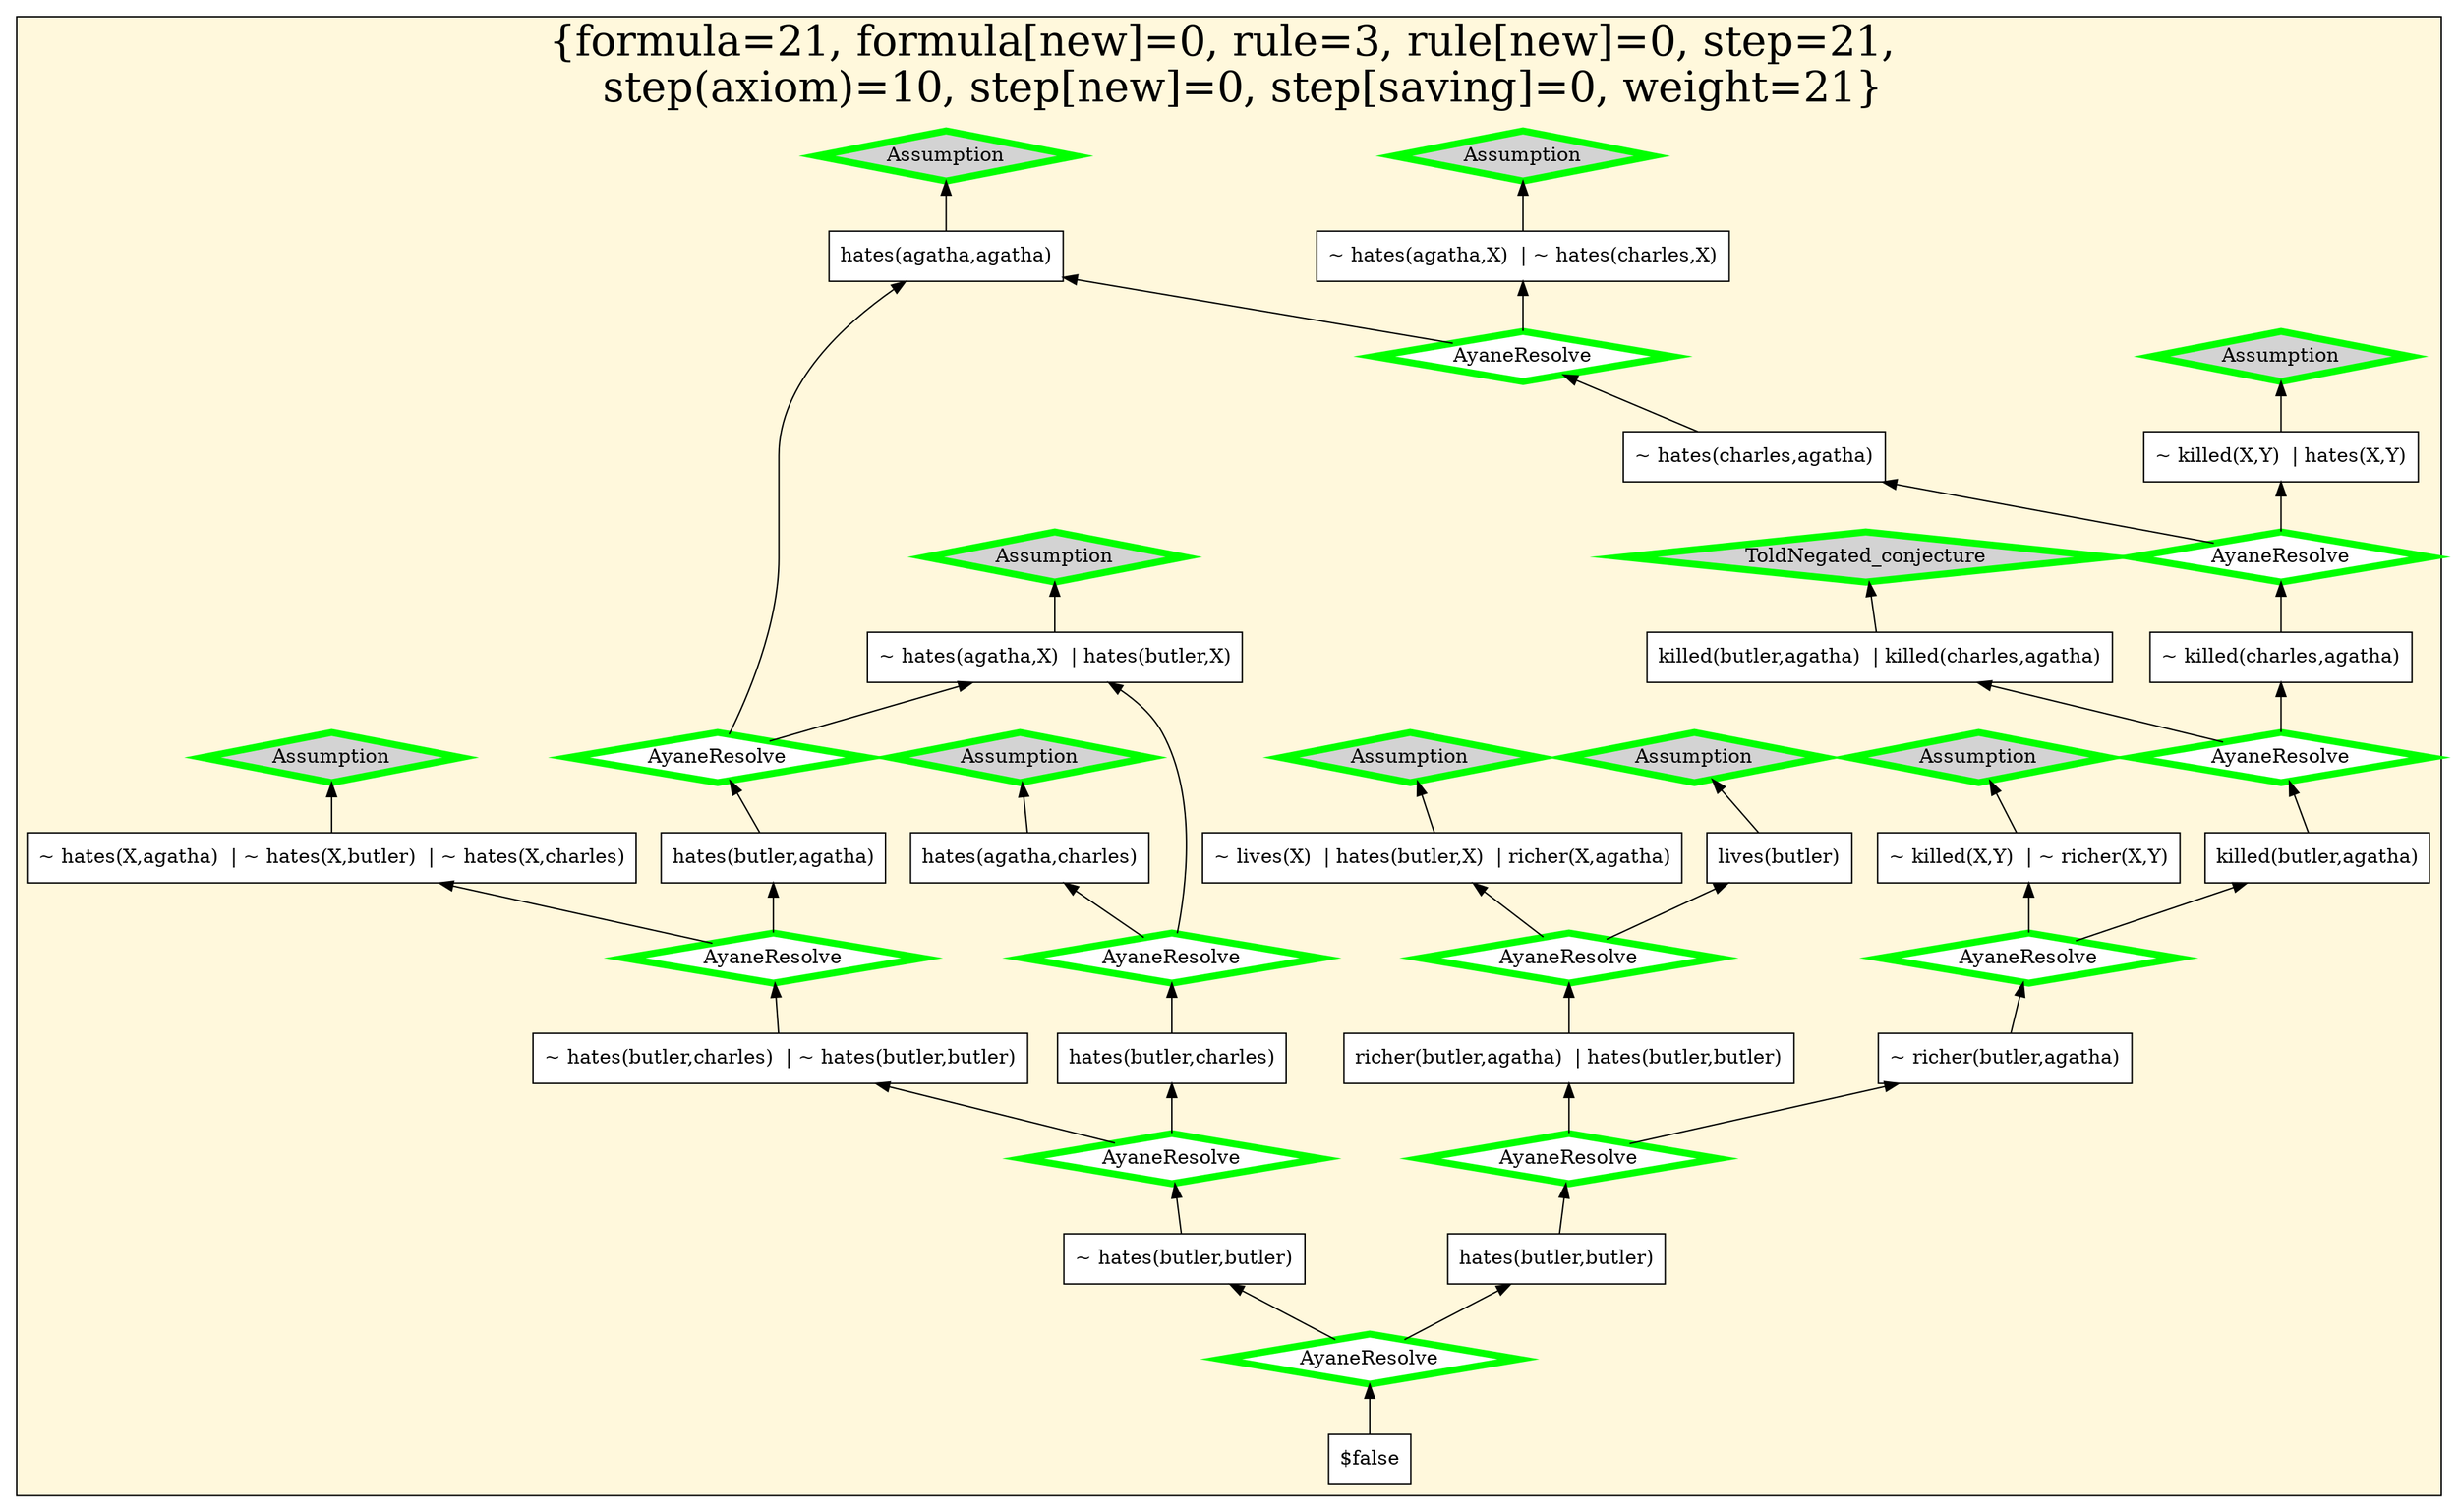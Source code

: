 digraph g 
{ rankdir=BT;
   
  "x_629" [ URL="http://inference-web.org/proofs/tptp/Solutions/PUZ/PUZ001-1/Ayane---1.1/answer.owl#ns_butler_hates_poor_conclusion" color="black" shape="box" label="~ lives(X)  | hates(butler,X)  | richer(X,agatha)" fillcolor="white" style="filled"  ];
  "x_565" [ URL="http://inference-web.org/proofs/tptp/Solutions/PUZ/PUZ001-1/Ayane---1.1/answer.owl#ns_13_conclusion" color="black" shape="box" label="~ hates(charles,agatha)" fillcolor="white" style="filled"  ];
  "x_546" [ URL="http://inference-web.org/proofs/tptp/Solutions/PUZ/PUZ001-1/Ayane---1.1/answer.owl#ns_prove_neither_charles_nor_butler_did_it_conclusion" color="black" shape="box" label="killed(butler,agatha)  | killed(charles,agatha)" fillcolor="white" style="filled"  ];
  "x_619" [ URL="http://inference-web.org/proofs/tptp/Solutions/PUZ/PUZ001-1/Ayane---1.1/answer.owl#ns_22_conclusion" color="black" shape="box" label="richer(butler,agatha)  | hates(butler,butler)" fillcolor="white" style="filled"  ];
  "x_526" [ URL="http://inference-web.org/proofs/tptp/Solutions/PUZ/PUZ001-1/Ayane---1.1/answer.owl#ns_butler_conclusion" color="black" shape="box" label="lives(butler)" fillcolor="white" style="filled"  ];
  "x_541" [ URL="http://inference-web.org/proofs/tptp/Solutions/PUZ/PUZ001-1/Ayane---1.1/answer.owl#ns_27_conclusion" color="black" shape="box" label="~ hates(butler,butler)" fillcolor="white" style="filled"  ];
  "x_590" [ URL="http://inference-web.org/proofs/tptp/Solutions/PUZ/PUZ001-1/Ayane---1.1/answer.owl#ns_no_one_hates_everyone_conclusion" color="black" shape="box" label="~ hates(X,agatha)  | ~ hates(X,butler)  | ~ hates(X,charles)" fillcolor="white" style="filled"  ];
  "x_606" [ URL="http://inference-web.org/proofs/tptp/Solutions/PUZ/PUZ001-1/Ayane---1.1/answer.owl#ns_agatha_hates_agatha_conclusion" color="black" shape="box" label="hates(agatha,agatha)" fillcolor="white" style="filled"  ];
  "x_591" [ URL="http://inference-web.org/proofs/tptp/Solutions/PUZ/PUZ001-1/Ayane---1.1/answer.owl#ns_killer_hates_victim_conclusion" color="black" shape="box" label="~ killed(X,Y)  | hates(X,Y)" fillcolor="white" style="filled"  ];
  "x_577" [ URL="http://inference-web.org/proofs/tptp/Solutions/PUZ/PUZ001-1/Ayane---1.1/answer.owl#ns_agatha_hates_charles_conclusion" color="black" shape="box" label="hates(agatha,charles)" fillcolor="white" style="filled"  ];
  "x_529" [ URL="http://inference-web.org/proofs/tptp/Solutions/PUZ/PUZ001-1/Ayane---1.1/answer.owl#ns_26_conclusion" color="black" shape="box" label="~ hates(butler,charles)  | ~ hates(butler,butler)" fillcolor="white" style="filled"  ];
  "x_571" [ URL="http://inference-web.org/proofs/tptp/Solutions/PUZ/PUZ001-1/Ayane---1.1/answer.owl#ns_16_conclusion" color="black" shape="box" label="~ killed(charles,agatha)" fillcolor="white" style="filled"  ];
  "x_559" [ URL="http://inference-web.org/proofs/tptp/Solutions/PUZ/PUZ001-1/Ayane---1.1/answer.owl#ns_poorer_killer_conclusion" color="black" shape="box" label="~ killed(X,Y)  | ~ richer(X,Y)" fillcolor="white" style="filled"  ];
  "x_531" [ URL="http://inference-web.org/proofs/tptp/Solutions/PUZ/PUZ001-1/Ayane---1.1/answer.owl#ns_different_hates_conclusion" color="black" shape="box" label="~ hates(agatha,X)  | ~ hates(charles,X)" fillcolor="white" style="filled"  ];
  "x_532" [ URL="http://inference-web.org/proofs/tptp/Solutions/PUZ/PUZ001-1/Ayane---1.1/answer.owl#ns_23_conclusion" color="black" shape="box" label="hates(butler,butler)" fillcolor="white" style="filled"  ];
  "x_625" [ URL="http://inference-web.org/proofs/tptp/Solutions/PUZ/PUZ001-1/Ayane---1.1/answer.owl#ns_28_conclusion" color="black" shape="box" label="$false" fillcolor="white" style="filled"  ];
  "x_593" [ URL="http://inference-web.org/proofs/tptp/Solutions/PUZ/PUZ001-1/Ayane---1.1/answer.owl#ns_14_conclusion" color="black" shape="box" label="hates(butler,agatha)" fillcolor="white" style="filled"  ];
  "x_561" [ URL="http://inference-web.org/proofs/tptp/Solutions/PUZ/PUZ001-1/Ayane---1.1/answer.owl#ns_20_conclusion" color="black" shape="box" label="~ richer(butler,agatha)" fillcolor="white" style="filled"  ];
  "x_611" [ URL="http://inference-web.org/proofs/tptp/Solutions/PUZ/PUZ001-1/Ayane---1.1/answer.owl#ns_18_conclusion" color="black" shape="box" label="killed(butler,agatha)" fillcolor="white" style="filled"  ];
  "x_618" [ URL="http://inference-web.org/proofs/tptp/Solutions/PUZ/PUZ001-1/Ayane---1.1/answer.owl#ns_15_conclusion" color="black" shape="box" label="hates(butler,charles)" fillcolor="white" style="filled"  ];
  "x_579" [ URL="http://inference-web.org/proofs/tptp/Solutions/PUZ/PUZ001-1/Ayane---1.1/answer.owl#ns_same_hates_conclusion" color="black" shape="box" label="~ hates(agatha,X)  | hates(butler,X)" fillcolor="white" style="filled"  ];
  "-730878d3:1242cd2a1f5:-76b5" [ URL="http://browser.inference-web.org/iwbrowser/BrowseNodeSet?url=http%3A%2F%2Finference-web.org%2Fproofs%2Ftptp%2FSolutions%2FPUZ%2FPUZ001-1%2FAyane---1.1%2Fanswer.owl%23ns_18" color="green" shape="diamond" label="AyaneResolve" fillcolor="white" style="filled" penwidth="5"  ];
  "x_611" -> "-730878d3:1242cd2a1f5:-76b5";
  "-730878d3:1242cd2a1f5:-76b5" -> "x_546";
  "-730878d3:1242cd2a1f5:-76b5" -> "x_571";
  "-730878d3:1242cd2a1f5:-76a0" [ URL="http://browser.inference-web.org/iwbrowser/BrowseNodeSet?url=http%3A%2F%2Finference-web.org%2Fproofs%2Ftptp%2FSolutions%2FPUZ%2FPUZ001-1%2FAyane---1.1%2Fanswer.owl%23ns_22" color="green" shape="diamond" label="AyaneResolve" fillcolor="white" style="filled" penwidth="5"  ];
  "x_619" -> "-730878d3:1242cd2a1f5:-76a0";
  "-730878d3:1242cd2a1f5:-76a0" -> "x_526";
  "-730878d3:1242cd2a1f5:-76a0" -> "x_629";
  "-730878d3:1242cd2a1f5:-768e" [ URL="http://browser.inference-web.org/iwbrowser/BrowseNodeSet?url=http%3A%2F%2Finference-web.org%2Fproofs%2Ftptp%2FSolutions%2FPUZ%2FPUZ001-1%2FAyane---1.1%2Fanswer.owl%23ns_same_hates" color="green" shape="diamond" label="Assumption" fillcolor="lightgrey" style="filled" penwidth="5"  ];
  "x_579" -> "-730878d3:1242cd2a1f5:-768e";
  "-730878d3:1242cd2a1f5:-76b8" [ URL="http://browser.inference-web.org/iwbrowser/BrowseNodeSet?url=http%3A%2F%2Finference-web.org%2Fproofs%2Ftptp%2FSolutions%2FPUZ%2FPUZ001-1%2FAyane---1.1%2Fanswer.owl%23ns_poorer_killer" color="green" shape="diamond" label="Assumption" fillcolor="lightgrey" style="filled" penwidth="5"  ];
  "x_559" -> "-730878d3:1242cd2a1f5:-76b8";
  "-730878d3:1242cd2a1f5:-76be" [ URL="http://browser.inference-web.org/iwbrowser/BrowseNodeSet?url=http%3A%2F%2Finference-web.org%2Fproofs%2Ftptp%2FSolutions%2FPUZ%2FPUZ001-1%2FAyane---1.1%2Fanswer.owl%23ns_23" color="green" shape="diamond" label="AyaneResolve" fillcolor="white" style="filled" penwidth="5"  ];
  "x_532" -> "-730878d3:1242cd2a1f5:-76be";
  "-730878d3:1242cd2a1f5:-76be" -> "x_561";
  "-730878d3:1242cd2a1f5:-76be" -> "x_619";
  "-730878d3:1242cd2a1f5:-76bb" [ URL="http://browser.inference-web.org/iwbrowser/BrowseNodeSet?url=http%3A%2F%2Finference-web.org%2Fproofs%2Ftptp%2FSolutions%2FPUZ%2FPUZ001-1%2FAyane---1.1%2Fanswer.owl%23ns_20" color="green" shape="diamond" label="AyaneResolve" fillcolor="white" style="filled" penwidth="5"  ];
  "x_561" -> "-730878d3:1242cd2a1f5:-76bb";
  "-730878d3:1242cd2a1f5:-76bb" -> "x_559";
  "-730878d3:1242cd2a1f5:-76bb" -> "x_611";
  "-730878d3:1242cd2a1f5:-7688" [ URL="http://browser.inference-web.org/iwbrowser/BrowseNodeSet?url=http%3A%2F%2Finference-web.org%2Fproofs%2Ftptp%2FSolutions%2FPUZ%2FPUZ001-1%2FAyane---1.1%2Fanswer.owl%23ns_no_one_hates_everyone" color="green" shape="diamond" label="Assumption" fillcolor="lightgrey" style="filled" penwidth="5"  ];
  "x_590" -> "-730878d3:1242cd2a1f5:-7688";
  "-730878d3:1242cd2a1f5:-7685" [ URL="http://browser.inference-web.org/iwbrowser/BrowseNodeSet?url=http%3A%2F%2Finference-web.org%2Fproofs%2Ftptp%2FSolutions%2FPUZ%2FPUZ001-1%2FAyane---1.1%2Fanswer.owl%23ns_14" color="green" shape="diamond" label="AyaneResolve" fillcolor="white" style="filled" penwidth="5"  ];
  "x_593" -> "-730878d3:1242cd2a1f5:-7685";
  "-730878d3:1242cd2a1f5:-7685" -> "x_579";
  "-730878d3:1242cd2a1f5:-7685" -> "x_606";
  "-730878d3:1242cd2a1f5:-76ac" [ URL="http://browser.inference-web.org/iwbrowser/BrowseNodeSet?url=http%3A%2F%2Finference-web.org%2Fproofs%2Ftptp%2FSolutions%2FPUZ%2FPUZ001-1%2FAyane---1.1%2Fanswer.owl%23ns_killer_hates_victim" color="green" shape="diamond" label="Assumption" fillcolor="lightgrey" style="filled" penwidth="5"  ];
  "x_591" -> "-730878d3:1242cd2a1f5:-76ac";
  "-730878d3:1242cd2a1f5:-76a9" [ URL="http://browser.inference-web.org/iwbrowser/BrowseNodeSet?url=http%3A%2F%2Finference-web.org%2Fproofs%2Ftptp%2FSolutions%2FPUZ%2FPUZ001-1%2FAyane---1.1%2Fanswer.owl%23ns_13" color="green" shape="diamond" label="AyaneResolve" fillcolor="white" style="filled" penwidth="5"  ];
  "x_565" -> "-730878d3:1242cd2a1f5:-76a9";
  "-730878d3:1242cd2a1f5:-76a9" -> "x_531";
  "-730878d3:1242cd2a1f5:-76a9" -> "x_606";
  "-730878d3:1242cd2a1f5:-769d" [ URL="http://browser.inference-web.org/iwbrowser/BrowseNodeSet?url=http%3A%2F%2Finference-web.org%2Fproofs%2Ftptp%2FSolutions%2FPUZ%2FPUZ001-1%2FAyane---1.1%2Fanswer.owl%23ns_butler" color="green" shape="diamond" label="Assumption" fillcolor="lightgrey" style="filled" penwidth="5"  ];
  "x_526" -> "-730878d3:1242cd2a1f5:-769d";
  "-730878d3:1242cd2a1f5:-76c1" [ URL="http://browser.inference-web.org/iwbrowser/BrowseNodeSet?url=http%3A%2F%2Finference-web.org%2Fproofs%2Ftptp%2FSolutions%2FPUZ%2FPUZ001-1%2FAyane---1.1%2Fanswer.owl%23answer" color="green" shape="diamond" label="AyaneResolve" fillcolor="white" style="filled" penwidth="5"  ];
  "x_625" -> "-730878d3:1242cd2a1f5:-76c1";
  "-730878d3:1242cd2a1f5:-76c1" -> "x_532";
  "-730878d3:1242cd2a1f5:-76c1" -> "x_541";
  "-730878d3:1242cd2a1f5:-7697" [ URL="http://browser.inference-web.org/iwbrowser/BrowseNodeSet?url=http%3A%2F%2Finference-web.org%2Fproofs%2Ftptp%2FSolutions%2FPUZ%2FPUZ001-1%2FAyane---1.1%2Fanswer.owl%23ns_27" color="green" shape="diamond" label="AyaneResolve" fillcolor="white" style="filled" penwidth="5"  ];
  "x_541" -> "-730878d3:1242cd2a1f5:-7697";
  "-730878d3:1242cd2a1f5:-7697" -> "x_529";
  "-730878d3:1242cd2a1f5:-7697" -> "x_618";
  "-730878d3:1242cd2a1f5:-7691" [ URL="http://browser.inference-web.org/iwbrowser/BrowseNodeSet?url=http%3A%2F%2Finference-web.org%2Fproofs%2Ftptp%2FSolutions%2FPUZ%2FPUZ001-1%2FAyane---1.1%2Fanswer.owl%23ns_agatha_hates_charles" color="green" shape="diamond" label="Assumption" fillcolor="lightgrey" style="filled" penwidth="5"  ];
  "x_577" -> "-730878d3:1242cd2a1f5:-7691";
  "-730878d3:1242cd2a1f5:-7694" [ URL="http://browser.inference-web.org/iwbrowser/BrowseNodeSet?url=http%3A%2F%2Finference-web.org%2Fproofs%2Ftptp%2FSolutions%2FPUZ%2FPUZ001-1%2FAyane---1.1%2Fanswer.owl%23ns_15" color="green" shape="diamond" label="AyaneResolve" fillcolor="white" style="filled" penwidth="5"  ];
  "x_618" -> "-730878d3:1242cd2a1f5:-7694";
  "-730878d3:1242cd2a1f5:-7694" -> "x_577";
  "-730878d3:1242cd2a1f5:-7694" -> "x_579";
  "-730878d3:1242cd2a1f5:-76b2" [ URL="http://browser.inference-web.org/iwbrowser/BrowseNodeSet?url=http%3A%2F%2Finference-web.org%2Fproofs%2Ftptp%2FSolutions%2FPUZ%2FPUZ001-1%2FAyane---1.1%2Fanswer.owl%23ns_prove_neither_charles_nor_butler_did_it" color="green" shape="diamond" label="ToldNegated_conjecture" fillcolor="lightgrey" style="filled" penwidth="5"  ];
  "x_546" -> "-730878d3:1242cd2a1f5:-76b2";
  "-730878d3:1242cd2a1f5:-76a3" [ URL="http://browser.inference-web.org/iwbrowser/BrowseNodeSet?url=http%3A%2F%2Finference-web.org%2Fproofs%2Ftptp%2FSolutions%2FPUZ%2FPUZ001-1%2FAyane---1.1%2Fanswer.owl%23ns_agatha_hates_agatha" color="green" shape="diamond" label="Assumption" fillcolor="lightgrey" style="filled" penwidth="5"  ];
  "x_606" -> "-730878d3:1242cd2a1f5:-76a3";
  "-730878d3:1242cd2a1f5:-76af" [ URL="http://browser.inference-web.org/iwbrowser/BrowseNodeSet?url=http%3A%2F%2Finference-web.org%2Fproofs%2Ftptp%2FSolutions%2FPUZ%2FPUZ001-1%2FAyane---1.1%2Fanswer.owl%23ns_16" color="green" shape="diamond" label="AyaneResolve" fillcolor="white" style="filled" penwidth="5"  ];
  "x_571" -> "-730878d3:1242cd2a1f5:-76af";
  "-730878d3:1242cd2a1f5:-76af" -> "x_565";
  "-730878d3:1242cd2a1f5:-76af" -> "x_591";
  "-730878d3:1242cd2a1f5:-769a" [ URL="http://browser.inference-web.org/iwbrowser/BrowseNodeSet?url=http%3A%2F%2Finference-web.org%2Fproofs%2Ftptp%2FSolutions%2FPUZ%2FPUZ001-1%2FAyane---1.1%2Fanswer.owl%23ns_butler_hates_poor" color="green" shape="diamond" label="Assumption" fillcolor="lightgrey" style="filled" penwidth="5"  ];
  "x_629" -> "-730878d3:1242cd2a1f5:-769a";
  "-730878d3:1242cd2a1f5:-76a6" [ URL="http://browser.inference-web.org/iwbrowser/BrowseNodeSet?url=http%3A%2F%2Finference-web.org%2Fproofs%2Ftptp%2FSolutions%2FPUZ%2FPUZ001-1%2FAyane---1.1%2Fanswer.owl%23ns_different_hates" color="green" shape="diamond" label="Assumption" fillcolor="lightgrey" style="filled" penwidth="5"  ];
  "x_531" -> "-730878d3:1242cd2a1f5:-76a6";
  "-730878d3:1242cd2a1f5:-768b" [ URL="http://browser.inference-web.org/iwbrowser/BrowseNodeSet?url=http%3A%2F%2Finference-web.org%2Fproofs%2Ftptp%2FSolutions%2FPUZ%2FPUZ001-1%2FAyane---1.1%2Fanswer.owl%23ns_26" color="green" shape="diamond" label="AyaneResolve" fillcolor="white" style="filled" penwidth="5"  ];
  "x_529" -> "-730878d3:1242cd2a1f5:-768b";
  "-730878d3:1242cd2a1f5:-768b" -> "x_590";
  "-730878d3:1242cd2a1f5:-768b" -> "x_593";
  
 subgraph cluster_opt 
{ labelloc=b label="{formula=21, formula[new]=0, rule=3, rule[new]=0, step=21, \n  step(axiom)=10, step[new]=0, step[saving]=0, weight=21}" 
 fontsize=30 fillcolor=cornsilk style=filled 
  x_577 ; x_611 ; x_579 ; x_546 ; x_618 ; x_619 ; x_559 ; x_526 ; x_590 ; x_591 ; x_593 ; x_532 ; x_625 ; x_565 ; x_529 ; x_629 ; x_561 ; x_531 ; x_541 ; x_571 ; x_606 ; "-730878d3:1242cd2a1f5:-76b5" ;
 "-730878d3:1242cd2a1f5:-76a0" ;
 "-730878d3:1242cd2a1f5:-768e" ;
 "-730878d3:1242cd2a1f5:-76b8" ;
 "-730878d3:1242cd2a1f5:-76be" ;
 "-730878d3:1242cd2a1f5:-76bb" ;
 "-730878d3:1242cd2a1f5:-7688" ;
 "-730878d3:1242cd2a1f5:-7685" ;
 "-730878d3:1242cd2a1f5:-76ac" ;
 "-730878d3:1242cd2a1f5:-76a9" ;
 "-730878d3:1242cd2a1f5:-769d" ;
 "-730878d3:1242cd2a1f5:-76c1" ;
 "-730878d3:1242cd2a1f5:-7697" ;
 "-730878d3:1242cd2a1f5:-7691" ;
 "-730878d3:1242cd2a1f5:-7694" ;
 "-730878d3:1242cd2a1f5:-76b2" ;
 "-730878d3:1242cd2a1f5:-76a3" ;
 "-730878d3:1242cd2a1f5:-76af" ;
 "-730878d3:1242cd2a1f5:-769a" ;
 "-730878d3:1242cd2a1f5:-768b" ;
 "-730878d3:1242cd2a1f5:-76a6" ;
 
}
 
}
